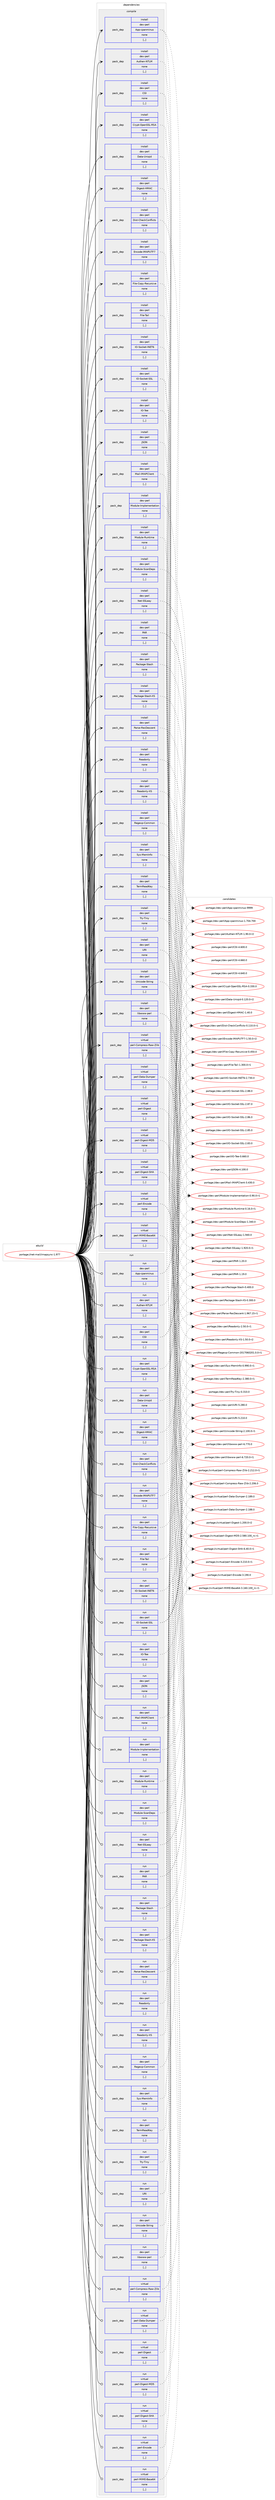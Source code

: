 digraph prolog {

# *************
# Graph options
# *************

newrank=true;
concentrate=true;
compound=true;
graph [rankdir=LR,fontname=Helvetica,fontsize=10,ranksep=1.5];#, ranksep=2.5, nodesep=0.2];
edge  [arrowhead=vee];
node  [fontname=Helvetica,fontsize=10];

# **********
# The ebuild
# **********

subgraph cluster_leftcol {
color=gray;
label=<<i>ebuild</i>>;
id [label="portage://net-mail/imapsync-1.977", color=red, width=4, href="../net-mail/imapsync-1.977.svg"];
}

# ****************
# The dependencies
# ****************

subgraph cluster_midcol {
color=gray;
label=<<i>dependencies</i>>;
subgraph cluster_compile {
fillcolor="#eeeeee";
style=filled;
label=<<i>compile</i>>;
subgraph pack266071 {
dependency363912 [label=<<TABLE BORDER="0" CELLBORDER="1" CELLSPACING="0" CELLPADDING="4" WIDTH="220"><TR><TD ROWSPAN="6" CELLPADDING="30">pack_dep</TD></TR><TR><TD WIDTH="110">install</TD></TR><TR><TD>dev-perl</TD></TR><TR><TD>App-cpanminus</TD></TR><TR><TD>none</TD></TR><TR><TD>[,,]</TD></TR></TABLE>>, shape=none, color=blue];
}
id:e -> dependency363912:w [weight=20,style="solid",arrowhead="vee"];
subgraph pack266072 {
dependency363913 [label=<<TABLE BORDER="0" CELLBORDER="1" CELLSPACING="0" CELLPADDING="4" WIDTH="220"><TR><TD ROWSPAN="6" CELLPADDING="30">pack_dep</TD></TR><TR><TD WIDTH="110">install</TD></TR><TR><TD>dev-perl</TD></TR><TR><TD>Authen-NTLM</TD></TR><TR><TD>none</TD></TR><TR><TD>[,,]</TD></TR></TABLE>>, shape=none, color=blue];
}
id:e -> dependency363913:w [weight=20,style="solid",arrowhead="vee"];
subgraph pack266073 {
dependency363914 [label=<<TABLE BORDER="0" CELLBORDER="1" CELLSPACING="0" CELLPADDING="4" WIDTH="220"><TR><TD ROWSPAN="6" CELLPADDING="30">pack_dep</TD></TR><TR><TD WIDTH="110">install</TD></TR><TR><TD>dev-perl</TD></TR><TR><TD>CGI</TD></TR><TR><TD>none</TD></TR><TR><TD>[,,]</TD></TR></TABLE>>, shape=none, color=blue];
}
id:e -> dependency363914:w [weight=20,style="solid",arrowhead="vee"];
subgraph pack266074 {
dependency363915 [label=<<TABLE BORDER="0" CELLBORDER="1" CELLSPACING="0" CELLPADDING="4" WIDTH="220"><TR><TD ROWSPAN="6" CELLPADDING="30">pack_dep</TD></TR><TR><TD WIDTH="110">install</TD></TR><TR><TD>dev-perl</TD></TR><TR><TD>Crypt-OpenSSL-RSA</TD></TR><TR><TD>none</TD></TR><TR><TD>[,,]</TD></TR></TABLE>>, shape=none, color=blue];
}
id:e -> dependency363915:w [weight=20,style="solid",arrowhead="vee"];
subgraph pack266075 {
dependency363916 [label=<<TABLE BORDER="0" CELLBORDER="1" CELLSPACING="0" CELLPADDING="4" WIDTH="220"><TR><TD ROWSPAN="6" CELLPADDING="30">pack_dep</TD></TR><TR><TD WIDTH="110">install</TD></TR><TR><TD>dev-perl</TD></TR><TR><TD>Data-Uniqid</TD></TR><TR><TD>none</TD></TR><TR><TD>[,,]</TD></TR></TABLE>>, shape=none, color=blue];
}
id:e -> dependency363916:w [weight=20,style="solid",arrowhead="vee"];
subgraph pack266076 {
dependency363917 [label=<<TABLE BORDER="0" CELLBORDER="1" CELLSPACING="0" CELLPADDING="4" WIDTH="220"><TR><TD ROWSPAN="6" CELLPADDING="30">pack_dep</TD></TR><TR><TD WIDTH="110">install</TD></TR><TR><TD>dev-perl</TD></TR><TR><TD>Digest-HMAC</TD></TR><TR><TD>none</TD></TR><TR><TD>[,,]</TD></TR></TABLE>>, shape=none, color=blue];
}
id:e -> dependency363917:w [weight=20,style="solid",arrowhead="vee"];
subgraph pack266077 {
dependency363918 [label=<<TABLE BORDER="0" CELLBORDER="1" CELLSPACING="0" CELLPADDING="4" WIDTH="220"><TR><TD ROWSPAN="6" CELLPADDING="30">pack_dep</TD></TR><TR><TD WIDTH="110">install</TD></TR><TR><TD>dev-perl</TD></TR><TR><TD>Dist-CheckConflicts</TD></TR><TR><TD>none</TD></TR><TR><TD>[,,]</TD></TR></TABLE>>, shape=none, color=blue];
}
id:e -> dependency363918:w [weight=20,style="solid",arrowhead="vee"];
subgraph pack266078 {
dependency363919 [label=<<TABLE BORDER="0" CELLBORDER="1" CELLSPACING="0" CELLPADDING="4" WIDTH="220"><TR><TD ROWSPAN="6" CELLPADDING="30">pack_dep</TD></TR><TR><TD WIDTH="110">install</TD></TR><TR><TD>dev-perl</TD></TR><TR><TD>Encode-IMAPUTF7</TD></TR><TR><TD>none</TD></TR><TR><TD>[,,]</TD></TR></TABLE>>, shape=none, color=blue];
}
id:e -> dependency363919:w [weight=20,style="solid",arrowhead="vee"];
subgraph pack266079 {
dependency363920 [label=<<TABLE BORDER="0" CELLBORDER="1" CELLSPACING="0" CELLPADDING="4" WIDTH="220"><TR><TD ROWSPAN="6" CELLPADDING="30">pack_dep</TD></TR><TR><TD WIDTH="110">install</TD></TR><TR><TD>dev-perl</TD></TR><TR><TD>File-Copy-Recursive</TD></TR><TR><TD>none</TD></TR><TR><TD>[,,]</TD></TR></TABLE>>, shape=none, color=blue];
}
id:e -> dependency363920:w [weight=20,style="solid",arrowhead="vee"];
subgraph pack266080 {
dependency363921 [label=<<TABLE BORDER="0" CELLBORDER="1" CELLSPACING="0" CELLPADDING="4" WIDTH="220"><TR><TD ROWSPAN="6" CELLPADDING="30">pack_dep</TD></TR><TR><TD WIDTH="110">install</TD></TR><TR><TD>dev-perl</TD></TR><TR><TD>File-Tail</TD></TR><TR><TD>none</TD></TR><TR><TD>[,,]</TD></TR></TABLE>>, shape=none, color=blue];
}
id:e -> dependency363921:w [weight=20,style="solid",arrowhead="vee"];
subgraph pack266081 {
dependency363922 [label=<<TABLE BORDER="0" CELLBORDER="1" CELLSPACING="0" CELLPADDING="4" WIDTH="220"><TR><TD ROWSPAN="6" CELLPADDING="30">pack_dep</TD></TR><TR><TD WIDTH="110">install</TD></TR><TR><TD>dev-perl</TD></TR><TR><TD>IO-Socket-INET6</TD></TR><TR><TD>none</TD></TR><TR><TD>[,,]</TD></TR></TABLE>>, shape=none, color=blue];
}
id:e -> dependency363922:w [weight=20,style="solid",arrowhead="vee"];
subgraph pack266082 {
dependency363923 [label=<<TABLE BORDER="0" CELLBORDER="1" CELLSPACING="0" CELLPADDING="4" WIDTH="220"><TR><TD ROWSPAN="6" CELLPADDING="30">pack_dep</TD></TR><TR><TD WIDTH="110">install</TD></TR><TR><TD>dev-perl</TD></TR><TR><TD>IO-Socket-SSL</TD></TR><TR><TD>none</TD></TR><TR><TD>[,,]</TD></TR></TABLE>>, shape=none, color=blue];
}
id:e -> dependency363923:w [weight=20,style="solid",arrowhead="vee"];
subgraph pack266083 {
dependency363924 [label=<<TABLE BORDER="0" CELLBORDER="1" CELLSPACING="0" CELLPADDING="4" WIDTH="220"><TR><TD ROWSPAN="6" CELLPADDING="30">pack_dep</TD></TR><TR><TD WIDTH="110">install</TD></TR><TR><TD>dev-perl</TD></TR><TR><TD>IO-Tee</TD></TR><TR><TD>none</TD></TR><TR><TD>[,,]</TD></TR></TABLE>>, shape=none, color=blue];
}
id:e -> dependency363924:w [weight=20,style="solid",arrowhead="vee"];
subgraph pack266084 {
dependency363925 [label=<<TABLE BORDER="0" CELLBORDER="1" CELLSPACING="0" CELLPADDING="4" WIDTH="220"><TR><TD ROWSPAN="6" CELLPADDING="30">pack_dep</TD></TR><TR><TD WIDTH="110">install</TD></TR><TR><TD>dev-perl</TD></TR><TR><TD>JSON</TD></TR><TR><TD>none</TD></TR><TR><TD>[,,]</TD></TR></TABLE>>, shape=none, color=blue];
}
id:e -> dependency363925:w [weight=20,style="solid",arrowhead="vee"];
subgraph pack266085 {
dependency363926 [label=<<TABLE BORDER="0" CELLBORDER="1" CELLSPACING="0" CELLPADDING="4" WIDTH="220"><TR><TD ROWSPAN="6" CELLPADDING="30">pack_dep</TD></TR><TR><TD WIDTH="110">install</TD></TR><TR><TD>dev-perl</TD></TR><TR><TD>Mail-IMAPClient</TD></TR><TR><TD>none</TD></TR><TR><TD>[,,]</TD></TR></TABLE>>, shape=none, color=blue];
}
id:e -> dependency363926:w [weight=20,style="solid",arrowhead="vee"];
subgraph pack266086 {
dependency363927 [label=<<TABLE BORDER="0" CELLBORDER="1" CELLSPACING="0" CELLPADDING="4" WIDTH="220"><TR><TD ROWSPAN="6" CELLPADDING="30">pack_dep</TD></TR><TR><TD WIDTH="110">install</TD></TR><TR><TD>dev-perl</TD></TR><TR><TD>Module-Implementation</TD></TR><TR><TD>none</TD></TR><TR><TD>[,,]</TD></TR></TABLE>>, shape=none, color=blue];
}
id:e -> dependency363927:w [weight=20,style="solid",arrowhead="vee"];
subgraph pack266087 {
dependency363928 [label=<<TABLE BORDER="0" CELLBORDER="1" CELLSPACING="0" CELLPADDING="4" WIDTH="220"><TR><TD ROWSPAN="6" CELLPADDING="30">pack_dep</TD></TR><TR><TD WIDTH="110">install</TD></TR><TR><TD>dev-perl</TD></TR><TR><TD>Module-Runtime</TD></TR><TR><TD>none</TD></TR><TR><TD>[,,]</TD></TR></TABLE>>, shape=none, color=blue];
}
id:e -> dependency363928:w [weight=20,style="solid",arrowhead="vee"];
subgraph pack266088 {
dependency363929 [label=<<TABLE BORDER="0" CELLBORDER="1" CELLSPACING="0" CELLPADDING="4" WIDTH="220"><TR><TD ROWSPAN="6" CELLPADDING="30">pack_dep</TD></TR><TR><TD WIDTH="110">install</TD></TR><TR><TD>dev-perl</TD></TR><TR><TD>Module-ScanDeps</TD></TR><TR><TD>none</TD></TR><TR><TD>[,,]</TD></TR></TABLE>>, shape=none, color=blue];
}
id:e -> dependency363929:w [weight=20,style="solid",arrowhead="vee"];
subgraph pack266089 {
dependency363930 [label=<<TABLE BORDER="0" CELLBORDER="1" CELLSPACING="0" CELLPADDING="4" WIDTH="220"><TR><TD ROWSPAN="6" CELLPADDING="30">pack_dep</TD></TR><TR><TD WIDTH="110">install</TD></TR><TR><TD>dev-perl</TD></TR><TR><TD>Net-SSLeay</TD></TR><TR><TD>none</TD></TR><TR><TD>[,,]</TD></TR></TABLE>>, shape=none, color=blue];
}
id:e -> dependency363930:w [weight=20,style="solid",arrowhead="vee"];
subgraph pack266090 {
dependency363931 [label=<<TABLE BORDER="0" CELLBORDER="1" CELLSPACING="0" CELLPADDING="4" WIDTH="220"><TR><TD ROWSPAN="6" CELLPADDING="30">pack_dep</TD></TR><TR><TD WIDTH="110">install</TD></TR><TR><TD>dev-perl</TD></TR><TR><TD>PAR</TD></TR><TR><TD>none</TD></TR><TR><TD>[,,]</TD></TR></TABLE>>, shape=none, color=blue];
}
id:e -> dependency363931:w [weight=20,style="solid",arrowhead="vee"];
subgraph pack266091 {
dependency363932 [label=<<TABLE BORDER="0" CELLBORDER="1" CELLSPACING="0" CELLPADDING="4" WIDTH="220"><TR><TD ROWSPAN="6" CELLPADDING="30">pack_dep</TD></TR><TR><TD WIDTH="110">install</TD></TR><TR><TD>dev-perl</TD></TR><TR><TD>Package-Stash</TD></TR><TR><TD>none</TD></TR><TR><TD>[,,]</TD></TR></TABLE>>, shape=none, color=blue];
}
id:e -> dependency363932:w [weight=20,style="solid",arrowhead="vee"];
subgraph pack266092 {
dependency363933 [label=<<TABLE BORDER="0" CELLBORDER="1" CELLSPACING="0" CELLPADDING="4" WIDTH="220"><TR><TD ROWSPAN="6" CELLPADDING="30">pack_dep</TD></TR><TR><TD WIDTH="110">install</TD></TR><TR><TD>dev-perl</TD></TR><TR><TD>Package-Stash-XS</TD></TR><TR><TD>none</TD></TR><TR><TD>[,,]</TD></TR></TABLE>>, shape=none, color=blue];
}
id:e -> dependency363933:w [weight=20,style="solid",arrowhead="vee"];
subgraph pack266093 {
dependency363934 [label=<<TABLE BORDER="0" CELLBORDER="1" CELLSPACING="0" CELLPADDING="4" WIDTH="220"><TR><TD ROWSPAN="6" CELLPADDING="30">pack_dep</TD></TR><TR><TD WIDTH="110">install</TD></TR><TR><TD>dev-perl</TD></TR><TR><TD>Parse-RecDescent</TD></TR><TR><TD>none</TD></TR><TR><TD>[,,]</TD></TR></TABLE>>, shape=none, color=blue];
}
id:e -> dependency363934:w [weight=20,style="solid",arrowhead="vee"];
subgraph pack266094 {
dependency363935 [label=<<TABLE BORDER="0" CELLBORDER="1" CELLSPACING="0" CELLPADDING="4" WIDTH="220"><TR><TD ROWSPAN="6" CELLPADDING="30">pack_dep</TD></TR><TR><TD WIDTH="110">install</TD></TR><TR><TD>dev-perl</TD></TR><TR><TD>Readonly</TD></TR><TR><TD>none</TD></TR><TR><TD>[,,]</TD></TR></TABLE>>, shape=none, color=blue];
}
id:e -> dependency363935:w [weight=20,style="solid",arrowhead="vee"];
subgraph pack266095 {
dependency363936 [label=<<TABLE BORDER="0" CELLBORDER="1" CELLSPACING="0" CELLPADDING="4" WIDTH="220"><TR><TD ROWSPAN="6" CELLPADDING="30">pack_dep</TD></TR><TR><TD WIDTH="110">install</TD></TR><TR><TD>dev-perl</TD></TR><TR><TD>Readonly-XS</TD></TR><TR><TD>none</TD></TR><TR><TD>[,,]</TD></TR></TABLE>>, shape=none, color=blue];
}
id:e -> dependency363936:w [weight=20,style="solid",arrowhead="vee"];
subgraph pack266096 {
dependency363937 [label=<<TABLE BORDER="0" CELLBORDER="1" CELLSPACING="0" CELLPADDING="4" WIDTH="220"><TR><TD ROWSPAN="6" CELLPADDING="30">pack_dep</TD></TR><TR><TD WIDTH="110">install</TD></TR><TR><TD>dev-perl</TD></TR><TR><TD>Regexp-Common</TD></TR><TR><TD>none</TD></TR><TR><TD>[,,]</TD></TR></TABLE>>, shape=none, color=blue];
}
id:e -> dependency363937:w [weight=20,style="solid",arrowhead="vee"];
subgraph pack266097 {
dependency363938 [label=<<TABLE BORDER="0" CELLBORDER="1" CELLSPACING="0" CELLPADDING="4" WIDTH="220"><TR><TD ROWSPAN="6" CELLPADDING="30">pack_dep</TD></TR><TR><TD WIDTH="110">install</TD></TR><TR><TD>dev-perl</TD></TR><TR><TD>Sys-MemInfo</TD></TR><TR><TD>none</TD></TR><TR><TD>[,,]</TD></TR></TABLE>>, shape=none, color=blue];
}
id:e -> dependency363938:w [weight=20,style="solid",arrowhead="vee"];
subgraph pack266098 {
dependency363939 [label=<<TABLE BORDER="0" CELLBORDER="1" CELLSPACING="0" CELLPADDING="4" WIDTH="220"><TR><TD ROWSPAN="6" CELLPADDING="30">pack_dep</TD></TR><TR><TD WIDTH="110">install</TD></TR><TR><TD>dev-perl</TD></TR><TR><TD>TermReadKey</TD></TR><TR><TD>none</TD></TR><TR><TD>[,,]</TD></TR></TABLE>>, shape=none, color=blue];
}
id:e -> dependency363939:w [weight=20,style="solid",arrowhead="vee"];
subgraph pack266099 {
dependency363940 [label=<<TABLE BORDER="0" CELLBORDER="1" CELLSPACING="0" CELLPADDING="4" WIDTH="220"><TR><TD ROWSPAN="6" CELLPADDING="30">pack_dep</TD></TR><TR><TD WIDTH="110">install</TD></TR><TR><TD>dev-perl</TD></TR><TR><TD>Try-Tiny</TD></TR><TR><TD>none</TD></TR><TR><TD>[,,]</TD></TR></TABLE>>, shape=none, color=blue];
}
id:e -> dependency363940:w [weight=20,style="solid",arrowhead="vee"];
subgraph pack266100 {
dependency363941 [label=<<TABLE BORDER="0" CELLBORDER="1" CELLSPACING="0" CELLPADDING="4" WIDTH="220"><TR><TD ROWSPAN="6" CELLPADDING="30">pack_dep</TD></TR><TR><TD WIDTH="110">install</TD></TR><TR><TD>dev-perl</TD></TR><TR><TD>URI</TD></TR><TR><TD>none</TD></TR><TR><TD>[,,]</TD></TR></TABLE>>, shape=none, color=blue];
}
id:e -> dependency363941:w [weight=20,style="solid",arrowhead="vee"];
subgraph pack266101 {
dependency363942 [label=<<TABLE BORDER="0" CELLBORDER="1" CELLSPACING="0" CELLPADDING="4" WIDTH="220"><TR><TD ROWSPAN="6" CELLPADDING="30">pack_dep</TD></TR><TR><TD WIDTH="110">install</TD></TR><TR><TD>dev-perl</TD></TR><TR><TD>Unicode-String</TD></TR><TR><TD>none</TD></TR><TR><TD>[,,]</TD></TR></TABLE>>, shape=none, color=blue];
}
id:e -> dependency363942:w [weight=20,style="solid",arrowhead="vee"];
subgraph pack266102 {
dependency363943 [label=<<TABLE BORDER="0" CELLBORDER="1" CELLSPACING="0" CELLPADDING="4" WIDTH="220"><TR><TD ROWSPAN="6" CELLPADDING="30">pack_dep</TD></TR><TR><TD WIDTH="110">install</TD></TR><TR><TD>dev-perl</TD></TR><TR><TD>libwww-perl</TD></TR><TR><TD>none</TD></TR><TR><TD>[,,]</TD></TR></TABLE>>, shape=none, color=blue];
}
id:e -> dependency363943:w [weight=20,style="solid",arrowhead="vee"];
subgraph pack266103 {
dependency363944 [label=<<TABLE BORDER="0" CELLBORDER="1" CELLSPACING="0" CELLPADDING="4" WIDTH="220"><TR><TD ROWSPAN="6" CELLPADDING="30">pack_dep</TD></TR><TR><TD WIDTH="110">install</TD></TR><TR><TD>virtual</TD></TR><TR><TD>perl-Compress-Raw-Zlib</TD></TR><TR><TD>none</TD></TR><TR><TD>[,,]</TD></TR></TABLE>>, shape=none, color=blue];
}
id:e -> dependency363944:w [weight=20,style="solid",arrowhead="vee"];
subgraph pack266104 {
dependency363945 [label=<<TABLE BORDER="0" CELLBORDER="1" CELLSPACING="0" CELLPADDING="4" WIDTH="220"><TR><TD ROWSPAN="6" CELLPADDING="30">pack_dep</TD></TR><TR><TD WIDTH="110">install</TD></TR><TR><TD>virtual</TD></TR><TR><TD>perl-Data-Dumper</TD></TR><TR><TD>none</TD></TR><TR><TD>[,,]</TD></TR></TABLE>>, shape=none, color=blue];
}
id:e -> dependency363945:w [weight=20,style="solid",arrowhead="vee"];
subgraph pack266105 {
dependency363946 [label=<<TABLE BORDER="0" CELLBORDER="1" CELLSPACING="0" CELLPADDING="4" WIDTH="220"><TR><TD ROWSPAN="6" CELLPADDING="30">pack_dep</TD></TR><TR><TD WIDTH="110">install</TD></TR><TR><TD>virtual</TD></TR><TR><TD>perl-Digest</TD></TR><TR><TD>none</TD></TR><TR><TD>[,,]</TD></TR></TABLE>>, shape=none, color=blue];
}
id:e -> dependency363946:w [weight=20,style="solid",arrowhead="vee"];
subgraph pack266106 {
dependency363947 [label=<<TABLE BORDER="0" CELLBORDER="1" CELLSPACING="0" CELLPADDING="4" WIDTH="220"><TR><TD ROWSPAN="6" CELLPADDING="30">pack_dep</TD></TR><TR><TD WIDTH="110">install</TD></TR><TR><TD>virtual</TD></TR><TR><TD>perl-Digest-MD5</TD></TR><TR><TD>none</TD></TR><TR><TD>[,,]</TD></TR></TABLE>>, shape=none, color=blue];
}
id:e -> dependency363947:w [weight=20,style="solid",arrowhead="vee"];
subgraph pack266107 {
dependency363948 [label=<<TABLE BORDER="0" CELLBORDER="1" CELLSPACING="0" CELLPADDING="4" WIDTH="220"><TR><TD ROWSPAN="6" CELLPADDING="30">pack_dep</TD></TR><TR><TD WIDTH="110">install</TD></TR><TR><TD>virtual</TD></TR><TR><TD>perl-Digest-SHA</TD></TR><TR><TD>none</TD></TR><TR><TD>[,,]</TD></TR></TABLE>>, shape=none, color=blue];
}
id:e -> dependency363948:w [weight=20,style="solid",arrowhead="vee"];
subgraph pack266108 {
dependency363949 [label=<<TABLE BORDER="0" CELLBORDER="1" CELLSPACING="0" CELLPADDING="4" WIDTH="220"><TR><TD ROWSPAN="6" CELLPADDING="30">pack_dep</TD></TR><TR><TD WIDTH="110">install</TD></TR><TR><TD>virtual</TD></TR><TR><TD>perl-Encode</TD></TR><TR><TD>none</TD></TR><TR><TD>[,,]</TD></TR></TABLE>>, shape=none, color=blue];
}
id:e -> dependency363949:w [weight=20,style="solid",arrowhead="vee"];
subgraph pack266109 {
dependency363950 [label=<<TABLE BORDER="0" CELLBORDER="1" CELLSPACING="0" CELLPADDING="4" WIDTH="220"><TR><TD ROWSPAN="6" CELLPADDING="30">pack_dep</TD></TR><TR><TD WIDTH="110">install</TD></TR><TR><TD>virtual</TD></TR><TR><TD>perl-MIME-Base64</TD></TR><TR><TD>none</TD></TR><TR><TD>[,,]</TD></TR></TABLE>>, shape=none, color=blue];
}
id:e -> dependency363950:w [weight=20,style="solid",arrowhead="vee"];
}
subgraph cluster_compileandrun {
fillcolor="#eeeeee";
style=filled;
label=<<i>compile and run</i>>;
}
subgraph cluster_run {
fillcolor="#eeeeee";
style=filled;
label=<<i>run</i>>;
subgraph pack266110 {
dependency363951 [label=<<TABLE BORDER="0" CELLBORDER="1" CELLSPACING="0" CELLPADDING="4" WIDTH="220"><TR><TD ROWSPAN="6" CELLPADDING="30">pack_dep</TD></TR><TR><TD WIDTH="110">run</TD></TR><TR><TD>dev-perl</TD></TR><TR><TD>App-cpanminus</TD></TR><TR><TD>none</TD></TR><TR><TD>[,,]</TD></TR></TABLE>>, shape=none, color=blue];
}
id:e -> dependency363951:w [weight=20,style="solid",arrowhead="odot"];
subgraph pack266111 {
dependency363952 [label=<<TABLE BORDER="0" CELLBORDER="1" CELLSPACING="0" CELLPADDING="4" WIDTH="220"><TR><TD ROWSPAN="6" CELLPADDING="30">pack_dep</TD></TR><TR><TD WIDTH="110">run</TD></TR><TR><TD>dev-perl</TD></TR><TR><TD>Authen-NTLM</TD></TR><TR><TD>none</TD></TR><TR><TD>[,,]</TD></TR></TABLE>>, shape=none, color=blue];
}
id:e -> dependency363952:w [weight=20,style="solid",arrowhead="odot"];
subgraph pack266112 {
dependency363953 [label=<<TABLE BORDER="0" CELLBORDER="1" CELLSPACING="0" CELLPADDING="4" WIDTH="220"><TR><TD ROWSPAN="6" CELLPADDING="30">pack_dep</TD></TR><TR><TD WIDTH="110">run</TD></TR><TR><TD>dev-perl</TD></TR><TR><TD>CGI</TD></TR><TR><TD>none</TD></TR><TR><TD>[,,]</TD></TR></TABLE>>, shape=none, color=blue];
}
id:e -> dependency363953:w [weight=20,style="solid",arrowhead="odot"];
subgraph pack266113 {
dependency363954 [label=<<TABLE BORDER="0" CELLBORDER="1" CELLSPACING="0" CELLPADDING="4" WIDTH="220"><TR><TD ROWSPAN="6" CELLPADDING="30">pack_dep</TD></TR><TR><TD WIDTH="110">run</TD></TR><TR><TD>dev-perl</TD></TR><TR><TD>Crypt-OpenSSL-RSA</TD></TR><TR><TD>none</TD></TR><TR><TD>[,,]</TD></TR></TABLE>>, shape=none, color=blue];
}
id:e -> dependency363954:w [weight=20,style="solid",arrowhead="odot"];
subgraph pack266114 {
dependency363955 [label=<<TABLE BORDER="0" CELLBORDER="1" CELLSPACING="0" CELLPADDING="4" WIDTH="220"><TR><TD ROWSPAN="6" CELLPADDING="30">pack_dep</TD></TR><TR><TD WIDTH="110">run</TD></TR><TR><TD>dev-perl</TD></TR><TR><TD>Data-Uniqid</TD></TR><TR><TD>none</TD></TR><TR><TD>[,,]</TD></TR></TABLE>>, shape=none, color=blue];
}
id:e -> dependency363955:w [weight=20,style="solid",arrowhead="odot"];
subgraph pack266115 {
dependency363956 [label=<<TABLE BORDER="0" CELLBORDER="1" CELLSPACING="0" CELLPADDING="4" WIDTH="220"><TR><TD ROWSPAN="6" CELLPADDING="30">pack_dep</TD></TR><TR><TD WIDTH="110">run</TD></TR><TR><TD>dev-perl</TD></TR><TR><TD>Digest-HMAC</TD></TR><TR><TD>none</TD></TR><TR><TD>[,,]</TD></TR></TABLE>>, shape=none, color=blue];
}
id:e -> dependency363956:w [weight=20,style="solid",arrowhead="odot"];
subgraph pack266116 {
dependency363957 [label=<<TABLE BORDER="0" CELLBORDER="1" CELLSPACING="0" CELLPADDING="4" WIDTH="220"><TR><TD ROWSPAN="6" CELLPADDING="30">pack_dep</TD></TR><TR><TD WIDTH="110">run</TD></TR><TR><TD>dev-perl</TD></TR><TR><TD>Dist-CheckConflicts</TD></TR><TR><TD>none</TD></TR><TR><TD>[,,]</TD></TR></TABLE>>, shape=none, color=blue];
}
id:e -> dependency363957:w [weight=20,style="solid",arrowhead="odot"];
subgraph pack266117 {
dependency363958 [label=<<TABLE BORDER="0" CELLBORDER="1" CELLSPACING="0" CELLPADDING="4" WIDTH="220"><TR><TD ROWSPAN="6" CELLPADDING="30">pack_dep</TD></TR><TR><TD WIDTH="110">run</TD></TR><TR><TD>dev-perl</TD></TR><TR><TD>Encode-IMAPUTF7</TD></TR><TR><TD>none</TD></TR><TR><TD>[,,]</TD></TR></TABLE>>, shape=none, color=blue];
}
id:e -> dependency363958:w [weight=20,style="solid",arrowhead="odot"];
subgraph pack266118 {
dependency363959 [label=<<TABLE BORDER="0" CELLBORDER="1" CELLSPACING="0" CELLPADDING="4" WIDTH="220"><TR><TD ROWSPAN="6" CELLPADDING="30">pack_dep</TD></TR><TR><TD WIDTH="110">run</TD></TR><TR><TD>dev-perl</TD></TR><TR><TD>File-Copy-Recursive</TD></TR><TR><TD>none</TD></TR><TR><TD>[,,]</TD></TR></TABLE>>, shape=none, color=blue];
}
id:e -> dependency363959:w [weight=20,style="solid",arrowhead="odot"];
subgraph pack266119 {
dependency363960 [label=<<TABLE BORDER="0" CELLBORDER="1" CELLSPACING="0" CELLPADDING="4" WIDTH="220"><TR><TD ROWSPAN="6" CELLPADDING="30">pack_dep</TD></TR><TR><TD WIDTH="110">run</TD></TR><TR><TD>dev-perl</TD></TR><TR><TD>File-Tail</TD></TR><TR><TD>none</TD></TR><TR><TD>[,,]</TD></TR></TABLE>>, shape=none, color=blue];
}
id:e -> dependency363960:w [weight=20,style="solid",arrowhead="odot"];
subgraph pack266120 {
dependency363961 [label=<<TABLE BORDER="0" CELLBORDER="1" CELLSPACING="0" CELLPADDING="4" WIDTH="220"><TR><TD ROWSPAN="6" CELLPADDING="30">pack_dep</TD></TR><TR><TD WIDTH="110">run</TD></TR><TR><TD>dev-perl</TD></TR><TR><TD>IO-Socket-INET6</TD></TR><TR><TD>none</TD></TR><TR><TD>[,,]</TD></TR></TABLE>>, shape=none, color=blue];
}
id:e -> dependency363961:w [weight=20,style="solid",arrowhead="odot"];
subgraph pack266121 {
dependency363962 [label=<<TABLE BORDER="0" CELLBORDER="1" CELLSPACING="0" CELLPADDING="4" WIDTH="220"><TR><TD ROWSPAN="6" CELLPADDING="30">pack_dep</TD></TR><TR><TD WIDTH="110">run</TD></TR><TR><TD>dev-perl</TD></TR><TR><TD>IO-Socket-SSL</TD></TR><TR><TD>none</TD></TR><TR><TD>[,,]</TD></TR></TABLE>>, shape=none, color=blue];
}
id:e -> dependency363962:w [weight=20,style="solid",arrowhead="odot"];
subgraph pack266122 {
dependency363963 [label=<<TABLE BORDER="0" CELLBORDER="1" CELLSPACING="0" CELLPADDING="4" WIDTH="220"><TR><TD ROWSPAN="6" CELLPADDING="30">pack_dep</TD></TR><TR><TD WIDTH="110">run</TD></TR><TR><TD>dev-perl</TD></TR><TR><TD>IO-Tee</TD></TR><TR><TD>none</TD></TR><TR><TD>[,,]</TD></TR></TABLE>>, shape=none, color=blue];
}
id:e -> dependency363963:w [weight=20,style="solid",arrowhead="odot"];
subgraph pack266123 {
dependency363964 [label=<<TABLE BORDER="0" CELLBORDER="1" CELLSPACING="0" CELLPADDING="4" WIDTH="220"><TR><TD ROWSPAN="6" CELLPADDING="30">pack_dep</TD></TR><TR><TD WIDTH="110">run</TD></TR><TR><TD>dev-perl</TD></TR><TR><TD>JSON</TD></TR><TR><TD>none</TD></TR><TR><TD>[,,]</TD></TR></TABLE>>, shape=none, color=blue];
}
id:e -> dependency363964:w [weight=20,style="solid",arrowhead="odot"];
subgraph pack266124 {
dependency363965 [label=<<TABLE BORDER="0" CELLBORDER="1" CELLSPACING="0" CELLPADDING="4" WIDTH="220"><TR><TD ROWSPAN="6" CELLPADDING="30">pack_dep</TD></TR><TR><TD WIDTH="110">run</TD></TR><TR><TD>dev-perl</TD></TR><TR><TD>Mail-IMAPClient</TD></TR><TR><TD>none</TD></TR><TR><TD>[,,]</TD></TR></TABLE>>, shape=none, color=blue];
}
id:e -> dependency363965:w [weight=20,style="solid",arrowhead="odot"];
subgraph pack266125 {
dependency363966 [label=<<TABLE BORDER="0" CELLBORDER="1" CELLSPACING="0" CELLPADDING="4" WIDTH="220"><TR><TD ROWSPAN="6" CELLPADDING="30">pack_dep</TD></TR><TR><TD WIDTH="110">run</TD></TR><TR><TD>dev-perl</TD></TR><TR><TD>Module-Implementation</TD></TR><TR><TD>none</TD></TR><TR><TD>[,,]</TD></TR></TABLE>>, shape=none, color=blue];
}
id:e -> dependency363966:w [weight=20,style="solid",arrowhead="odot"];
subgraph pack266126 {
dependency363967 [label=<<TABLE BORDER="0" CELLBORDER="1" CELLSPACING="0" CELLPADDING="4" WIDTH="220"><TR><TD ROWSPAN="6" CELLPADDING="30">pack_dep</TD></TR><TR><TD WIDTH="110">run</TD></TR><TR><TD>dev-perl</TD></TR><TR><TD>Module-Runtime</TD></TR><TR><TD>none</TD></TR><TR><TD>[,,]</TD></TR></TABLE>>, shape=none, color=blue];
}
id:e -> dependency363967:w [weight=20,style="solid",arrowhead="odot"];
subgraph pack266127 {
dependency363968 [label=<<TABLE BORDER="0" CELLBORDER="1" CELLSPACING="0" CELLPADDING="4" WIDTH="220"><TR><TD ROWSPAN="6" CELLPADDING="30">pack_dep</TD></TR><TR><TD WIDTH="110">run</TD></TR><TR><TD>dev-perl</TD></TR><TR><TD>Module-ScanDeps</TD></TR><TR><TD>none</TD></TR><TR><TD>[,,]</TD></TR></TABLE>>, shape=none, color=blue];
}
id:e -> dependency363968:w [weight=20,style="solid",arrowhead="odot"];
subgraph pack266128 {
dependency363969 [label=<<TABLE BORDER="0" CELLBORDER="1" CELLSPACING="0" CELLPADDING="4" WIDTH="220"><TR><TD ROWSPAN="6" CELLPADDING="30">pack_dep</TD></TR><TR><TD WIDTH="110">run</TD></TR><TR><TD>dev-perl</TD></TR><TR><TD>Net-SSLeay</TD></TR><TR><TD>none</TD></TR><TR><TD>[,,]</TD></TR></TABLE>>, shape=none, color=blue];
}
id:e -> dependency363969:w [weight=20,style="solid",arrowhead="odot"];
subgraph pack266129 {
dependency363970 [label=<<TABLE BORDER="0" CELLBORDER="1" CELLSPACING="0" CELLPADDING="4" WIDTH="220"><TR><TD ROWSPAN="6" CELLPADDING="30">pack_dep</TD></TR><TR><TD WIDTH="110">run</TD></TR><TR><TD>dev-perl</TD></TR><TR><TD>PAR</TD></TR><TR><TD>none</TD></TR><TR><TD>[,,]</TD></TR></TABLE>>, shape=none, color=blue];
}
id:e -> dependency363970:w [weight=20,style="solid",arrowhead="odot"];
subgraph pack266130 {
dependency363971 [label=<<TABLE BORDER="0" CELLBORDER="1" CELLSPACING="0" CELLPADDING="4" WIDTH="220"><TR><TD ROWSPAN="6" CELLPADDING="30">pack_dep</TD></TR><TR><TD WIDTH="110">run</TD></TR><TR><TD>dev-perl</TD></TR><TR><TD>Package-Stash</TD></TR><TR><TD>none</TD></TR><TR><TD>[,,]</TD></TR></TABLE>>, shape=none, color=blue];
}
id:e -> dependency363971:w [weight=20,style="solid",arrowhead="odot"];
subgraph pack266131 {
dependency363972 [label=<<TABLE BORDER="0" CELLBORDER="1" CELLSPACING="0" CELLPADDING="4" WIDTH="220"><TR><TD ROWSPAN="6" CELLPADDING="30">pack_dep</TD></TR><TR><TD WIDTH="110">run</TD></TR><TR><TD>dev-perl</TD></TR><TR><TD>Package-Stash-XS</TD></TR><TR><TD>none</TD></TR><TR><TD>[,,]</TD></TR></TABLE>>, shape=none, color=blue];
}
id:e -> dependency363972:w [weight=20,style="solid",arrowhead="odot"];
subgraph pack266132 {
dependency363973 [label=<<TABLE BORDER="0" CELLBORDER="1" CELLSPACING="0" CELLPADDING="4" WIDTH="220"><TR><TD ROWSPAN="6" CELLPADDING="30">pack_dep</TD></TR><TR><TD WIDTH="110">run</TD></TR><TR><TD>dev-perl</TD></TR><TR><TD>Parse-RecDescent</TD></TR><TR><TD>none</TD></TR><TR><TD>[,,]</TD></TR></TABLE>>, shape=none, color=blue];
}
id:e -> dependency363973:w [weight=20,style="solid",arrowhead="odot"];
subgraph pack266133 {
dependency363974 [label=<<TABLE BORDER="0" CELLBORDER="1" CELLSPACING="0" CELLPADDING="4" WIDTH="220"><TR><TD ROWSPAN="6" CELLPADDING="30">pack_dep</TD></TR><TR><TD WIDTH="110">run</TD></TR><TR><TD>dev-perl</TD></TR><TR><TD>Readonly</TD></TR><TR><TD>none</TD></TR><TR><TD>[,,]</TD></TR></TABLE>>, shape=none, color=blue];
}
id:e -> dependency363974:w [weight=20,style="solid",arrowhead="odot"];
subgraph pack266134 {
dependency363975 [label=<<TABLE BORDER="0" CELLBORDER="1" CELLSPACING="0" CELLPADDING="4" WIDTH="220"><TR><TD ROWSPAN="6" CELLPADDING="30">pack_dep</TD></TR><TR><TD WIDTH="110">run</TD></TR><TR><TD>dev-perl</TD></TR><TR><TD>Readonly-XS</TD></TR><TR><TD>none</TD></TR><TR><TD>[,,]</TD></TR></TABLE>>, shape=none, color=blue];
}
id:e -> dependency363975:w [weight=20,style="solid",arrowhead="odot"];
subgraph pack266135 {
dependency363976 [label=<<TABLE BORDER="0" CELLBORDER="1" CELLSPACING="0" CELLPADDING="4" WIDTH="220"><TR><TD ROWSPAN="6" CELLPADDING="30">pack_dep</TD></TR><TR><TD WIDTH="110">run</TD></TR><TR><TD>dev-perl</TD></TR><TR><TD>Regexp-Common</TD></TR><TR><TD>none</TD></TR><TR><TD>[,,]</TD></TR></TABLE>>, shape=none, color=blue];
}
id:e -> dependency363976:w [weight=20,style="solid",arrowhead="odot"];
subgraph pack266136 {
dependency363977 [label=<<TABLE BORDER="0" CELLBORDER="1" CELLSPACING="0" CELLPADDING="4" WIDTH="220"><TR><TD ROWSPAN="6" CELLPADDING="30">pack_dep</TD></TR><TR><TD WIDTH="110">run</TD></TR><TR><TD>dev-perl</TD></TR><TR><TD>Sys-MemInfo</TD></TR><TR><TD>none</TD></TR><TR><TD>[,,]</TD></TR></TABLE>>, shape=none, color=blue];
}
id:e -> dependency363977:w [weight=20,style="solid",arrowhead="odot"];
subgraph pack266137 {
dependency363978 [label=<<TABLE BORDER="0" CELLBORDER="1" CELLSPACING="0" CELLPADDING="4" WIDTH="220"><TR><TD ROWSPAN="6" CELLPADDING="30">pack_dep</TD></TR><TR><TD WIDTH="110">run</TD></TR><TR><TD>dev-perl</TD></TR><TR><TD>TermReadKey</TD></TR><TR><TD>none</TD></TR><TR><TD>[,,]</TD></TR></TABLE>>, shape=none, color=blue];
}
id:e -> dependency363978:w [weight=20,style="solid",arrowhead="odot"];
subgraph pack266138 {
dependency363979 [label=<<TABLE BORDER="0" CELLBORDER="1" CELLSPACING="0" CELLPADDING="4" WIDTH="220"><TR><TD ROWSPAN="6" CELLPADDING="30">pack_dep</TD></TR><TR><TD WIDTH="110">run</TD></TR><TR><TD>dev-perl</TD></TR><TR><TD>Try-Tiny</TD></TR><TR><TD>none</TD></TR><TR><TD>[,,]</TD></TR></TABLE>>, shape=none, color=blue];
}
id:e -> dependency363979:w [weight=20,style="solid",arrowhead="odot"];
subgraph pack266139 {
dependency363980 [label=<<TABLE BORDER="0" CELLBORDER="1" CELLSPACING="0" CELLPADDING="4" WIDTH="220"><TR><TD ROWSPAN="6" CELLPADDING="30">pack_dep</TD></TR><TR><TD WIDTH="110">run</TD></TR><TR><TD>dev-perl</TD></TR><TR><TD>URI</TD></TR><TR><TD>none</TD></TR><TR><TD>[,,]</TD></TR></TABLE>>, shape=none, color=blue];
}
id:e -> dependency363980:w [weight=20,style="solid",arrowhead="odot"];
subgraph pack266140 {
dependency363981 [label=<<TABLE BORDER="0" CELLBORDER="1" CELLSPACING="0" CELLPADDING="4" WIDTH="220"><TR><TD ROWSPAN="6" CELLPADDING="30">pack_dep</TD></TR><TR><TD WIDTH="110">run</TD></TR><TR><TD>dev-perl</TD></TR><TR><TD>Unicode-String</TD></TR><TR><TD>none</TD></TR><TR><TD>[,,]</TD></TR></TABLE>>, shape=none, color=blue];
}
id:e -> dependency363981:w [weight=20,style="solid",arrowhead="odot"];
subgraph pack266141 {
dependency363982 [label=<<TABLE BORDER="0" CELLBORDER="1" CELLSPACING="0" CELLPADDING="4" WIDTH="220"><TR><TD ROWSPAN="6" CELLPADDING="30">pack_dep</TD></TR><TR><TD WIDTH="110">run</TD></TR><TR><TD>dev-perl</TD></TR><TR><TD>libwww-perl</TD></TR><TR><TD>none</TD></TR><TR><TD>[,,]</TD></TR></TABLE>>, shape=none, color=blue];
}
id:e -> dependency363982:w [weight=20,style="solid",arrowhead="odot"];
subgraph pack266142 {
dependency363983 [label=<<TABLE BORDER="0" CELLBORDER="1" CELLSPACING="0" CELLPADDING="4" WIDTH="220"><TR><TD ROWSPAN="6" CELLPADDING="30">pack_dep</TD></TR><TR><TD WIDTH="110">run</TD></TR><TR><TD>virtual</TD></TR><TR><TD>perl-Compress-Raw-Zlib</TD></TR><TR><TD>none</TD></TR><TR><TD>[,,]</TD></TR></TABLE>>, shape=none, color=blue];
}
id:e -> dependency363983:w [weight=20,style="solid",arrowhead="odot"];
subgraph pack266143 {
dependency363984 [label=<<TABLE BORDER="0" CELLBORDER="1" CELLSPACING="0" CELLPADDING="4" WIDTH="220"><TR><TD ROWSPAN="6" CELLPADDING="30">pack_dep</TD></TR><TR><TD WIDTH="110">run</TD></TR><TR><TD>virtual</TD></TR><TR><TD>perl-Data-Dumper</TD></TR><TR><TD>none</TD></TR><TR><TD>[,,]</TD></TR></TABLE>>, shape=none, color=blue];
}
id:e -> dependency363984:w [weight=20,style="solid",arrowhead="odot"];
subgraph pack266144 {
dependency363985 [label=<<TABLE BORDER="0" CELLBORDER="1" CELLSPACING="0" CELLPADDING="4" WIDTH="220"><TR><TD ROWSPAN="6" CELLPADDING="30">pack_dep</TD></TR><TR><TD WIDTH="110">run</TD></TR><TR><TD>virtual</TD></TR><TR><TD>perl-Digest</TD></TR><TR><TD>none</TD></TR><TR><TD>[,,]</TD></TR></TABLE>>, shape=none, color=blue];
}
id:e -> dependency363985:w [weight=20,style="solid",arrowhead="odot"];
subgraph pack266145 {
dependency363986 [label=<<TABLE BORDER="0" CELLBORDER="1" CELLSPACING="0" CELLPADDING="4" WIDTH="220"><TR><TD ROWSPAN="6" CELLPADDING="30">pack_dep</TD></TR><TR><TD WIDTH="110">run</TD></TR><TR><TD>virtual</TD></TR><TR><TD>perl-Digest-MD5</TD></TR><TR><TD>none</TD></TR><TR><TD>[,,]</TD></TR></TABLE>>, shape=none, color=blue];
}
id:e -> dependency363986:w [weight=20,style="solid",arrowhead="odot"];
subgraph pack266146 {
dependency363987 [label=<<TABLE BORDER="0" CELLBORDER="1" CELLSPACING="0" CELLPADDING="4" WIDTH="220"><TR><TD ROWSPAN="6" CELLPADDING="30">pack_dep</TD></TR><TR><TD WIDTH="110">run</TD></TR><TR><TD>virtual</TD></TR><TR><TD>perl-Digest-SHA</TD></TR><TR><TD>none</TD></TR><TR><TD>[,,]</TD></TR></TABLE>>, shape=none, color=blue];
}
id:e -> dependency363987:w [weight=20,style="solid",arrowhead="odot"];
subgraph pack266147 {
dependency363988 [label=<<TABLE BORDER="0" CELLBORDER="1" CELLSPACING="0" CELLPADDING="4" WIDTH="220"><TR><TD ROWSPAN="6" CELLPADDING="30">pack_dep</TD></TR><TR><TD WIDTH="110">run</TD></TR><TR><TD>virtual</TD></TR><TR><TD>perl-Encode</TD></TR><TR><TD>none</TD></TR><TR><TD>[,,]</TD></TR></TABLE>>, shape=none, color=blue];
}
id:e -> dependency363988:w [weight=20,style="solid",arrowhead="odot"];
subgraph pack266148 {
dependency363989 [label=<<TABLE BORDER="0" CELLBORDER="1" CELLSPACING="0" CELLPADDING="4" WIDTH="220"><TR><TD ROWSPAN="6" CELLPADDING="30">pack_dep</TD></TR><TR><TD WIDTH="110">run</TD></TR><TR><TD>virtual</TD></TR><TR><TD>perl-MIME-Base64</TD></TR><TR><TD>none</TD></TR><TR><TD>[,,]</TD></TR></TABLE>>, shape=none, color=blue];
}
id:e -> dependency363989:w [weight=20,style="solid",arrowhead="odot"];
}
}

# **************
# The candidates
# **************

subgraph cluster_choices {
rank=same;
color=gray;
label=<<i>candidates</i>>;

subgraph choice266071 {
color=black;
nodesep=1;
choice1001011184511210111410847651121124599112971101091051101171154557575757 [label="portage://dev-perl/App-cpanminus-9999", color=red, width=4,href="../dev-perl/App-cpanminus-9999.svg"];
choice10010111845112101114108476511211245991129711010910511011711545494655485246554848 [label="portage://dev-perl/App-cpanminus-1.704.700", color=red, width=4,href="../dev-perl/App-cpanminus-1.704.700.svg"];
dependency363912:e -> choice1001011184511210111410847651121124599112971101091051101171154557575757:w [style=dotted,weight="100"];
dependency363912:e -> choice10010111845112101114108476511211245991129711010910511011711545494655485246554848:w [style=dotted,weight="100"];
}
subgraph choice266072 {
color=black;
nodesep=1;
choice1001011184511210111410847651171161041011104578847677454946574846484511450 [label="portage://dev-perl/Authen-NTLM-1.90.0-r2", color=red, width=4,href="../dev-perl/Authen-NTLM-1.90.0-r2.svg"];
dependency363913:e -> choice1001011184511210111410847651171161041011104578847677454946574846484511450:w [style=dotted,weight="100"];
}
subgraph choice266073 {
color=black;
nodesep=1;
choice10010111845112101114108476771734552465454484648 [label="portage://dev-perl/CGI-4.660.0", color=red, width=4,href="../dev-perl/CGI-4.660.0.svg"];
choice10010111845112101114108476771734552465452484648 [label="portage://dev-perl/CGI-4.640.0", color=red, width=4,href="../dev-perl/CGI-4.640.0.svg"];
choice10010111845112101114108476771734552465448484648 [label="portage://dev-perl/CGI-4.600.0", color=red, width=4,href="../dev-perl/CGI-4.600.0.svg"];
dependency363914:e -> choice10010111845112101114108476771734552465454484648:w [style=dotted,weight="100"];
dependency363914:e -> choice10010111845112101114108476771734552465452484648:w [style=dotted,weight="100"];
dependency363914:e -> choice10010111845112101114108476771734552465448484648:w [style=dotted,weight="100"];
}
subgraph choice266074 {
color=black;
nodesep=1;
choice1001011184511210111410847671141211121164579112101110838376458283654548465151484648 [label="portage://dev-perl/Crypt-OpenSSL-RSA-0.330.0", color=red, width=4,href="../dev-perl/Crypt-OpenSSL-RSA-0.330.0.svg"];
dependency363915:e -> choice1001011184511210111410847671141211121164579112101110838376458283654548465151484648:w [style=dotted,weight="100"];
}
subgraph choice266075 {
color=black;
nodesep=1;
choice1001011184511210111410847689711697458511010511310510045484649504846484511450 [label="portage://dev-perl/Data-Uniqid-0.120.0-r2", color=red, width=4,href="../dev-perl/Data-Uniqid-0.120.0-r2.svg"];
dependency363916:e -> choice1001011184511210111410847689711697458511010511310510045484649504846484511450:w [style=dotted,weight="100"];
}
subgraph choice266076 {
color=black;
nodesep=1;
choice100101118451121011141084768105103101115116457277656745494652484648 [label="portage://dev-perl/Digest-HMAC-1.40.0", color=red, width=4,href="../dev-perl/Digest-HMAC-1.40.0.svg"];
dependency363917:e -> choice100101118451121011141084768105103101115116457277656745494652484648:w [style=dotted,weight="100"];
}
subgraph choice266077 {
color=black;
nodesep=1;
choice100101118451121011141084768105115116456710410199107671111101021081059911611545484649494846484511449 [label="portage://dev-perl/Dist-CheckConflicts-0.110.0-r1", color=red, width=4,href="../dev-perl/Dist-CheckConflicts-0.110.0-r1.svg"];
dependency363918:e -> choice100101118451121011141084768105115116456710410199107671111101021081059911611545484649494846484511449:w [style=dotted,weight="100"];
}
subgraph choice266078 {
color=black;
nodesep=1;
choice10010111845112101114108476911099111100101457377658085847055454946534846484511450 [label="portage://dev-perl/Encode-IMAPUTF7-1.50.0-r2", color=red, width=4,href="../dev-perl/Encode-IMAPUTF7-1.50.0-r2.svg"];
dependency363919:e -> choice10010111845112101114108476911099111100101457377658085847055454946534846484511450:w [style=dotted,weight="100"];
}
subgraph choice266079 {
color=black;
nodesep=1;
choice10010111845112101114108477010510810145671111121214582101991171141151051181014548465253484648 [label="portage://dev-perl/File-Copy-Recursive-0.450.0", color=red, width=4,href="../dev-perl/File-Copy-Recursive-0.450.0.svg"];
dependency363920:e -> choice10010111845112101114108477010510810145671111121214582101991171141151051181014548465253484648:w [style=dotted,weight="100"];
}
subgraph choice266080 {
color=black;
nodesep=1;
choice10010111845112101114108477010510810145849710510845494651484846484511449 [label="portage://dev-perl/File-Tail-1.300.0-r1", color=red, width=4,href="../dev-perl/File-Tail-1.300.0-r1.svg"];
dependency363921:e -> choice10010111845112101114108477010510810145849710510845494651484846484511449:w [style=dotted,weight="100"];
}
subgraph choice266081 {
color=black;
nodesep=1;
choice100101118451121011141084773794583111991071011164573786984544550465551484648 [label="portage://dev-perl/IO-Socket-INET6-2.730.0", color=red, width=4,href="../dev-perl/IO-Socket-INET6-2.730.0.svg"];
dependency363922:e -> choice100101118451121011141084773794583111991071011164573786984544550465551484648:w [style=dotted,weight="100"];
}
subgraph choice266082 {
color=black;
nodesep=1;
choice100101118451121011141084773794583111991071011164583837645504656564648 [label="portage://dev-perl/IO-Socket-SSL-2.88.0", color=red, width=4,href="../dev-perl/IO-Socket-SSL-2.88.0.svg"];
choice100101118451121011141084773794583111991071011164583837645504656554648 [label="portage://dev-perl/IO-Socket-SSL-2.87.0", color=red, width=4,href="../dev-perl/IO-Socket-SSL-2.87.0.svg"];
choice100101118451121011141084773794583111991071011164583837645504656544648 [label="portage://dev-perl/IO-Socket-SSL-2.86.0", color=red, width=4,href="../dev-perl/IO-Socket-SSL-2.86.0.svg"];
choice100101118451121011141084773794583111991071011164583837645504656534648 [label="portage://dev-perl/IO-Socket-SSL-2.85.0", color=red, width=4,href="../dev-perl/IO-Socket-SSL-2.85.0.svg"];
choice100101118451121011141084773794583111991071011164583837645504656514648 [label="portage://dev-perl/IO-Socket-SSL-2.83.0", color=red, width=4,href="../dev-perl/IO-Socket-SSL-2.83.0.svg"];
dependency363923:e -> choice100101118451121011141084773794583111991071011164583837645504656564648:w [style=dotted,weight="100"];
dependency363923:e -> choice100101118451121011141084773794583111991071011164583837645504656554648:w [style=dotted,weight="100"];
dependency363923:e -> choice100101118451121011141084773794583111991071011164583837645504656544648:w [style=dotted,weight="100"];
dependency363923:e -> choice100101118451121011141084773794583111991071011164583837645504656534648:w [style=dotted,weight="100"];
dependency363923:e -> choice100101118451121011141084773794583111991071011164583837645504656514648:w [style=dotted,weight="100"];
}
subgraph choice266083 {
color=black;
nodesep=1;
choice1001011184511210111410847737945841011014548465454484648 [label="portage://dev-perl/IO-Tee-0.660.0", color=red, width=4,href="../dev-perl/IO-Tee-0.660.0.svg"];
dependency363924:e -> choice1001011184511210111410847737945841011014548465454484648:w [style=dotted,weight="100"];
}
subgraph choice266084 {
color=black;
nodesep=1;
choice1001011184511210111410847748379784552464948484648 [label="portage://dev-perl/JSON-4.100.0", color=red, width=4,href="../dev-perl/JSON-4.100.0.svg"];
dependency363925:e -> choice1001011184511210111410847748379784552464948484648:w [style=dotted,weight="100"];
}
subgraph choice266085 {
color=black;
nodesep=1;
choice100101118451121011141084777971051084573776580671081051011101164551465251484648 [label="portage://dev-perl/Mail-IMAPClient-3.430.0", color=red, width=4,href="../dev-perl/Mail-IMAPClient-3.430.0.svg"];
dependency363926:e -> choice100101118451121011141084777971051084573776580671081051011101164551465251484648:w [style=dotted,weight="100"];
}
subgraph choice266086 {
color=black;
nodesep=1;
choice100101118451121011141084777111100117108101457310911210810110910111011697116105111110454846574846484511449 [label="portage://dev-perl/Module-Implementation-0.90.0-r1", color=red, width=4,href="../dev-perl/Module-Implementation-0.90.0-r1.svg"];
dependency363927:e -> choice100101118451121011141084777111100117108101457310911210810110910111011697116105111110454846574846484511449:w [style=dotted,weight="100"];
}
subgraph choice266087 {
color=black;
nodesep=1;
choice1001011184511210111410847771111001171081014582117110116105109101454846495446484511449 [label="portage://dev-perl/Module-Runtime-0.16.0-r1", color=red, width=4,href="../dev-perl/Module-Runtime-0.16.0-r1.svg"];
dependency363928:e -> choice1001011184511210111410847771111001171081014582117110116105109101454846495446484511449:w [style=dotted,weight="100"];
}
subgraph choice266088 {
color=black;
nodesep=1;
choice10010111845112101114108477711110011710810145839997110681011121154549465152484648 [label="portage://dev-perl/Module-ScanDeps-1.340.0", color=red, width=4,href="../dev-perl/Module-ScanDeps-1.340.0.svg"];
dependency363929:e -> choice10010111845112101114108477711110011710810145839997110681011121154549465152484648:w [style=dotted,weight="100"];
}
subgraph choice266089 {
color=black;
nodesep=1;
choice10010111845112101114108477810111645838376101971214549465752484648 [label="portage://dev-perl/Net-SSLeay-1.940.0", color=red, width=4,href="../dev-perl/Net-SSLeay-1.940.0.svg"];
choice100101118451121011141084778101116458383761019712145494657504846484511449 [label="portage://dev-perl/Net-SSLeay-1.920.0-r1", color=red, width=4,href="../dev-perl/Net-SSLeay-1.920.0-r1.svg"];
dependency363930:e -> choice10010111845112101114108477810111645838376101971214549465752484648:w [style=dotted,weight="100"];
dependency363930:e -> choice100101118451121011141084778101116458383761019712145494657504846484511449:w [style=dotted,weight="100"];
}
subgraph choice266090 {
color=black;
nodesep=1;
choice100101118451121011141084780658245494650484648 [label="portage://dev-perl/PAR-1.20.0", color=red, width=4,href="../dev-perl/PAR-1.20.0.svg"];
choice100101118451121011141084780658245494649574648 [label="portage://dev-perl/PAR-1.19.0", color=red, width=4,href="../dev-perl/PAR-1.19.0.svg"];
dependency363931:e -> choice100101118451121011141084780658245494650484648:w [style=dotted,weight="100"];
dependency363931:e -> choice100101118451121011141084780658245494649574648:w [style=dotted,weight="100"];
}
subgraph choice266091 {
color=black;
nodesep=1;
choice1001011184511210111410847809799107971031014583116971151044548465248484648 [label="portage://dev-perl/Package-Stash-0.400.0", color=red, width=4,href="../dev-perl/Package-Stash-0.400.0.svg"];
dependency363932:e -> choice1001011184511210111410847809799107971031014583116971151044548465248484648:w [style=dotted,weight="100"];
}
subgraph choice266092 {
color=black;
nodesep=1;
choice1001011184511210111410847809799107971031014583116971151044588834548465148484648 [label="portage://dev-perl/Package-Stash-XS-0.300.0", color=red, width=4,href="../dev-perl/Package-Stash-XS-0.300.0.svg"];
dependency363933:e -> choice1001011184511210111410847809799107971031014583116971151044588834548465148484648:w [style=dotted,weight="100"];
}
subgraph choice266093 {
color=black;
nodesep=1;
choice1001011184511210111410847809711411510145821019968101115991011101164549465754554649534511449 [label="portage://dev-perl/Parse-RecDescent-1.967.15-r1", color=red, width=4,href="../dev-perl/Parse-RecDescent-1.967.15-r1.svg"];
dependency363934:e -> choice1001011184511210111410847809711411510145821019968101115991011101164549465754554649534511449:w [style=dotted,weight="100"];
}
subgraph choice266094 {
color=black;
nodesep=1;
choice10010111845112101114108478210197100111110108121455046534846484511449 [label="portage://dev-perl/Readonly-2.50.0-r1", color=red, width=4,href="../dev-perl/Readonly-2.50.0-r1.svg"];
dependency363935:e -> choice10010111845112101114108478210197100111110108121455046534846484511449:w [style=dotted,weight="100"];
}
subgraph choice266095 {
color=black;
nodesep=1;
choice10010111845112101114108478210197100111110108121458883454946534846484511450 [label="portage://dev-perl/Readonly-XS-1.50.0-r2", color=red, width=4,href="../dev-perl/Readonly-XS-1.50.0-r2.svg"];
dependency363936:e -> choice10010111845112101114108478210197100111110108121458883454946534846484511450:w [style=dotted,weight="100"];
}
subgraph choice266096 {
color=black;
nodesep=1;
choice10010111845112101114108478210110310112011245671111091091111104550484955485448504849464846484511449 [label="portage://dev-perl/Regexp-Common-2017060201.0.0-r1", color=red, width=4,href="../dev-perl/Regexp-Common-2017060201.0.0-r1.svg"];
dependency363937:e -> choice10010111845112101114108478210110310112011245671111091091111104550484955485448504849464846484511449:w [style=dotted,weight="100"];
}
subgraph choice266097 {
color=black;
nodesep=1;
choice10010111845112101114108478312111545771011097311010211145484657574846484511449 [label="portage://dev-perl/Sys-MemInfo-0.990.0-r1", color=red, width=4,href="../dev-perl/Sys-MemInfo-0.990.0-r1.svg"];
dependency363938:e -> choice10010111845112101114108478312111545771011097311010211145484657574846484511449:w [style=dotted,weight="100"];
}
subgraph choice266098 {
color=black;
nodesep=1;
choice10010111845112101114108478410111410982101971007510112145504651564846484511449 [label="portage://dev-perl/TermReadKey-2.380.0-r1", color=red, width=4,href="../dev-perl/TermReadKey-2.380.0-r1.svg"];
dependency363939:e -> choice10010111845112101114108478410111410982101971007510112145504651564846484511449:w [style=dotted,weight="100"];
}
subgraph choice266099 {
color=black;
nodesep=1;
choice10010111845112101114108478411412145841051101214548465149484648 [label="portage://dev-perl/Try-Tiny-0.310.0", color=red, width=4,href="../dev-perl/Try-Tiny-0.310.0.svg"];
dependency363940:e -> choice10010111845112101114108478411412145841051101214548465149484648:w [style=dotted,weight="100"];
}
subgraph choice266100 {
color=black;
nodesep=1;
choice10010111845112101114108478582734553465056484648 [label="portage://dev-perl/URI-5.280.0", color=red, width=4,href="../dev-perl/URI-5.280.0.svg"];
choice10010111845112101114108478582734553465049484648 [label="portage://dev-perl/URI-5.210.0", color=red, width=4,href="../dev-perl/URI-5.210.0.svg"];
dependency363941:e -> choice10010111845112101114108478582734553465056484648:w [style=dotted,weight="100"];
dependency363941:e -> choice10010111845112101114108478582734553465049484648:w [style=dotted,weight="100"];
}
subgraph choice266101 {
color=black;
nodesep=1;
choice10010111845112101114108478511010599111100101458311611410511010345504649484846484511449 [label="portage://dev-perl/Unicode-String-2.100.0-r1", color=red, width=4,href="../dev-perl/Unicode-String-2.100.0-r1.svg"];
dependency363942:e -> choice10010111845112101114108478511010599111100101458311611410511010345504649484846484511449:w [style=dotted,weight="100"];
}
subgraph choice266102 {
color=black;
nodesep=1;
choice100101118451121011141084710810598119119119451121011141084554465555484648 [label="portage://dev-perl/libwww-perl-6.770.0", color=red, width=4,href="../dev-perl/libwww-perl-6.770.0.svg"];
choice1001011184511210111410847108105981191191194511210111410845544655504846484511449 [label="portage://dev-perl/libwww-perl-6.720.0-r1", color=red, width=4,href="../dev-perl/libwww-perl-6.720.0-r1.svg"];
dependency363943:e -> choice100101118451121011141084710810598119119119451121011141084554465555484648:w [style=dotted,weight="100"];
dependency363943:e -> choice1001011184511210111410847108105981191191194511210111410845544655504846484511449:w [style=dotted,weight="100"];
}
subgraph choice266103 {
color=black;
nodesep=1;
choice1181051141161179710847112101114108456711110911211410111511545829711945901081059845504650495046484511449 [label="portage://virtual/perl-Compress-Raw-Zlib-2.212.0-r1", color=red, width=4,href="../virtual/perl-Compress-Raw-Zlib-2.212.0-r1.svg"];
choice118105114116117971084711210111410845671111091121141011151154582971194590108105984550465048544648 [label="portage://virtual/perl-Compress-Raw-Zlib-2.206.0", color=red, width=4,href="../virtual/perl-Compress-Raw-Zlib-2.206.0.svg"];
dependency363944:e -> choice1181051141161179710847112101114108456711110911211410111511545829711945901081059845504650495046484511449:w [style=dotted,weight="100"];
dependency363944:e -> choice118105114116117971084711210111410845671111091121141011151154582971194590108105984550465048544648:w [style=dotted,weight="100"];
}
subgraph choice266104 {
color=black;
nodesep=1;
choice11810511411611797108471121011141084568971169745681171091121011144550464956574648 [label="portage://virtual/perl-Data-Dumper-2.189.0", color=red, width=4,href="../virtual/perl-Data-Dumper-2.189.0.svg"];
choice11810511411611797108471121011141084568971169745681171091121011144550464956564648 [label="portage://virtual/perl-Data-Dumper-2.188.0", color=red, width=4,href="../virtual/perl-Data-Dumper-2.188.0.svg"];
dependency363945:e -> choice11810511411611797108471121011141084568971169745681171091121011144550464956574648:w [style=dotted,weight="100"];
dependency363945:e -> choice11810511411611797108471121011141084568971169745681171091121011144550464956564648:w [style=dotted,weight="100"];
}
subgraph choice266105 {
color=black;
nodesep=1;
choice1181051141161179710847112101114108456810510310111511645494650484846484511450 [label="portage://virtual/perl-Digest-1.200.0-r2", color=red, width=4,href="../virtual/perl-Digest-1.200.0-r2.svg"];
dependency363946:e -> choice1181051141161179710847112101114108456810510310111511645494650484846484511450:w [style=dotted,weight="100"];
}
subgraph choice266106 {
color=black;
nodesep=1;
choice11810511411611797108471121011141084568105103101115116457768534550465356484649484895114994511449 [label="portage://virtual/perl-Digest-MD5-2.580.100_rc-r1", color=red, width=4,href="../virtual/perl-Digest-MD5-2.580.100_rc-r1.svg"];
dependency363947:e -> choice11810511411611797108471121011141084568105103101115116457768534550465356484649484895114994511449:w [style=dotted,weight="100"];
}
subgraph choice266107 {
color=black;
nodesep=1;
choice1181051141161179710847112101114108456810510310111511645837265455446524846484511449 [label="portage://virtual/perl-Digest-SHA-6.40.0-r1", color=red, width=4,href="../virtual/perl-Digest-SHA-6.40.0-r1.svg"];
dependency363948:e -> choice1181051141161179710847112101114108456810510310111511645837265455446524846484511449:w [style=dotted,weight="100"];
}
subgraph choice266108 {
color=black;
nodesep=1;
choice118105114116117971084711210111410845691109911110010145514650494846484511449 [label="portage://virtual/perl-Encode-3.210.0-r1", color=red, width=4,href="../virtual/perl-Encode-3.210.0-r1.svg"];
choice11810511411611797108471121011141084569110991111001014551464957484648 [label="portage://virtual/perl-Encode-3.190.0", color=red, width=4,href="../virtual/perl-Encode-3.190.0.svg"];
dependency363949:e -> choice118105114116117971084711210111410845691109911110010145514650494846484511449:w [style=dotted,weight="100"];
dependency363949:e -> choice11810511411611797108471121011141084569110991111001014551464957484648:w [style=dotted,weight="100"];
}
subgraph choice266109 {
color=black;
nodesep=1;
choice1181051141161179710847112101114108457773776945669711510154524551464954484649484895114994511449 [label="portage://virtual/perl-MIME-Base64-3.160.100_rc-r1", color=red, width=4,href="../virtual/perl-MIME-Base64-3.160.100_rc-r1.svg"];
dependency363950:e -> choice1181051141161179710847112101114108457773776945669711510154524551464954484649484895114994511449:w [style=dotted,weight="100"];
}
subgraph choice266110 {
color=black;
nodesep=1;
choice1001011184511210111410847651121124599112971101091051101171154557575757 [label="portage://dev-perl/App-cpanminus-9999", color=red, width=4,href="../dev-perl/App-cpanminus-9999.svg"];
choice10010111845112101114108476511211245991129711010910511011711545494655485246554848 [label="portage://dev-perl/App-cpanminus-1.704.700", color=red, width=4,href="../dev-perl/App-cpanminus-1.704.700.svg"];
dependency363951:e -> choice1001011184511210111410847651121124599112971101091051101171154557575757:w [style=dotted,weight="100"];
dependency363951:e -> choice10010111845112101114108476511211245991129711010910511011711545494655485246554848:w [style=dotted,weight="100"];
}
subgraph choice266111 {
color=black;
nodesep=1;
choice1001011184511210111410847651171161041011104578847677454946574846484511450 [label="portage://dev-perl/Authen-NTLM-1.90.0-r2", color=red, width=4,href="../dev-perl/Authen-NTLM-1.90.0-r2.svg"];
dependency363952:e -> choice1001011184511210111410847651171161041011104578847677454946574846484511450:w [style=dotted,weight="100"];
}
subgraph choice266112 {
color=black;
nodesep=1;
choice10010111845112101114108476771734552465454484648 [label="portage://dev-perl/CGI-4.660.0", color=red, width=4,href="../dev-perl/CGI-4.660.0.svg"];
choice10010111845112101114108476771734552465452484648 [label="portage://dev-perl/CGI-4.640.0", color=red, width=4,href="../dev-perl/CGI-4.640.0.svg"];
choice10010111845112101114108476771734552465448484648 [label="portage://dev-perl/CGI-4.600.0", color=red, width=4,href="../dev-perl/CGI-4.600.0.svg"];
dependency363953:e -> choice10010111845112101114108476771734552465454484648:w [style=dotted,weight="100"];
dependency363953:e -> choice10010111845112101114108476771734552465452484648:w [style=dotted,weight="100"];
dependency363953:e -> choice10010111845112101114108476771734552465448484648:w [style=dotted,weight="100"];
}
subgraph choice266113 {
color=black;
nodesep=1;
choice1001011184511210111410847671141211121164579112101110838376458283654548465151484648 [label="portage://dev-perl/Crypt-OpenSSL-RSA-0.330.0", color=red, width=4,href="../dev-perl/Crypt-OpenSSL-RSA-0.330.0.svg"];
dependency363954:e -> choice1001011184511210111410847671141211121164579112101110838376458283654548465151484648:w [style=dotted,weight="100"];
}
subgraph choice266114 {
color=black;
nodesep=1;
choice1001011184511210111410847689711697458511010511310510045484649504846484511450 [label="portage://dev-perl/Data-Uniqid-0.120.0-r2", color=red, width=4,href="../dev-perl/Data-Uniqid-0.120.0-r2.svg"];
dependency363955:e -> choice1001011184511210111410847689711697458511010511310510045484649504846484511450:w [style=dotted,weight="100"];
}
subgraph choice266115 {
color=black;
nodesep=1;
choice100101118451121011141084768105103101115116457277656745494652484648 [label="portage://dev-perl/Digest-HMAC-1.40.0", color=red, width=4,href="../dev-perl/Digest-HMAC-1.40.0.svg"];
dependency363956:e -> choice100101118451121011141084768105103101115116457277656745494652484648:w [style=dotted,weight="100"];
}
subgraph choice266116 {
color=black;
nodesep=1;
choice100101118451121011141084768105115116456710410199107671111101021081059911611545484649494846484511449 [label="portage://dev-perl/Dist-CheckConflicts-0.110.0-r1", color=red, width=4,href="../dev-perl/Dist-CheckConflicts-0.110.0-r1.svg"];
dependency363957:e -> choice100101118451121011141084768105115116456710410199107671111101021081059911611545484649494846484511449:w [style=dotted,weight="100"];
}
subgraph choice266117 {
color=black;
nodesep=1;
choice10010111845112101114108476911099111100101457377658085847055454946534846484511450 [label="portage://dev-perl/Encode-IMAPUTF7-1.50.0-r2", color=red, width=4,href="../dev-perl/Encode-IMAPUTF7-1.50.0-r2.svg"];
dependency363958:e -> choice10010111845112101114108476911099111100101457377658085847055454946534846484511450:w [style=dotted,weight="100"];
}
subgraph choice266118 {
color=black;
nodesep=1;
choice10010111845112101114108477010510810145671111121214582101991171141151051181014548465253484648 [label="portage://dev-perl/File-Copy-Recursive-0.450.0", color=red, width=4,href="../dev-perl/File-Copy-Recursive-0.450.0.svg"];
dependency363959:e -> choice10010111845112101114108477010510810145671111121214582101991171141151051181014548465253484648:w [style=dotted,weight="100"];
}
subgraph choice266119 {
color=black;
nodesep=1;
choice10010111845112101114108477010510810145849710510845494651484846484511449 [label="portage://dev-perl/File-Tail-1.300.0-r1", color=red, width=4,href="../dev-perl/File-Tail-1.300.0-r1.svg"];
dependency363960:e -> choice10010111845112101114108477010510810145849710510845494651484846484511449:w [style=dotted,weight="100"];
}
subgraph choice266120 {
color=black;
nodesep=1;
choice100101118451121011141084773794583111991071011164573786984544550465551484648 [label="portage://dev-perl/IO-Socket-INET6-2.730.0", color=red, width=4,href="../dev-perl/IO-Socket-INET6-2.730.0.svg"];
dependency363961:e -> choice100101118451121011141084773794583111991071011164573786984544550465551484648:w [style=dotted,weight="100"];
}
subgraph choice266121 {
color=black;
nodesep=1;
choice100101118451121011141084773794583111991071011164583837645504656564648 [label="portage://dev-perl/IO-Socket-SSL-2.88.0", color=red, width=4,href="../dev-perl/IO-Socket-SSL-2.88.0.svg"];
choice100101118451121011141084773794583111991071011164583837645504656554648 [label="portage://dev-perl/IO-Socket-SSL-2.87.0", color=red, width=4,href="../dev-perl/IO-Socket-SSL-2.87.0.svg"];
choice100101118451121011141084773794583111991071011164583837645504656544648 [label="portage://dev-perl/IO-Socket-SSL-2.86.0", color=red, width=4,href="../dev-perl/IO-Socket-SSL-2.86.0.svg"];
choice100101118451121011141084773794583111991071011164583837645504656534648 [label="portage://dev-perl/IO-Socket-SSL-2.85.0", color=red, width=4,href="../dev-perl/IO-Socket-SSL-2.85.0.svg"];
choice100101118451121011141084773794583111991071011164583837645504656514648 [label="portage://dev-perl/IO-Socket-SSL-2.83.0", color=red, width=4,href="../dev-perl/IO-Socket-SSL-2.83.0.svg"];
dependency363962:e -> choice100101118451121011141084773794583111991071011164583837645504656564648:w [style=dotted,weight="100"];
dependency363962:e -> choice100101118451121011141084773794583111991071011164583837645504656554648:w [style=dotted,weight="100"];
dependency363962:e -> choice100101118451121011141084773794583111991071011164583837645504656544648:w [style=dotted,weight="100"];
dependency363962:e -> choice100101118451121011141084773794583111991071011164583837645504656534648:w [style=dotted,weight="100"];
dependency363962:e -> choice100101118451121011141084773794583111991071011164583837645504656514648:w [style=dotted,weight="100"];
}
subgraph choice266122 {
color=black;
nodesep=1;
choice1001011184511210111410847737945841011014548465454484648 [label="portage://dev-perl/IO-Tee-0.660.0", color=red, width=4,href="../dev-perl/IO-Tee-0.660.0.svg"];
dependency363963:e -> choice1001011184511210111410847737945841011014548465454484648:w [style=dotted,weight="100"];
}
subgraph choice266123 {
color=black;
nodesep=1;
choice1001011184511210111410847748379784552464948484648 [label="portage://dev-perl/JSON-4.100.0", color=red, width=4,href="../dev-perl/JSON-4.100.0.svg"];
dependency363964:e -> choice1001011184511210111410847748379784552464948484648:w [style=dotted,weight="100"];
}
subgraph choice266124 {
color=black;
nodesep=1;
choice100101118451121011141084777971051084573776580671081051011101164551465251484648 [label="portage://dev-perl/Mail-IMAPClient-3.430.0", color=red, width=4,href="../dev-perl/Mail-IMAPClient-3.430.0.svg"];
dependency363965:e -> choice100101118451121011141084777971051084573776580671081051011101164551465251484648:w [style=dotted,weight="100"];
}
subgraph choice266125 {
color=black;
nodesep=1;
choice100101118451121011141084777111100117108101457310911210810110910111011697116105111110454846574846484511449 [label="portage://dev-perl/Module-Implementation-0.90.0-r1", color=red, width=4,href="../dev-perl/Module-Implementation-0.90.0-r1.svg"];
dependency363966:e -> choice100101118451121011141084777111100117108101457310911210810110910111011697116105111110454846574846484511449:w [style=dotted,weight="100"];
}
subgraph choice266126 {
color=black;
nodesep=1;
choice1001011184511210111410847771111001171081014582117110116105109101454846495446484511449 [label="portage://dev-perl/Module-Runtime-0.16.0-r1", color=red, width=4,href="../dev-perl/Module-Runtime-0.16.0-r1.svg"];
dependency363967:e -> choice1001011184511210111410847771111001171081014582117110116105109101454846495446484511449:w [style=dotted,weight="100"];
}
subgraph choice266127 {
color=black;
nodesep=1;
choice10010111845112101114108477711110011710810145839997110681011121154549465152484648 [label="portage://dev-perl/Module-ScanDeps-1.340.0", color=red, width=4,href="../dev-perl/Module-ScanDeps-1.340.0.svg"];
dependency363968:e -> choice10010111845112101114108477711110011710810145839997110681011121154549465152484648:w [style=dotted,weight="100"];
}
subgraph choice266128 {
color=black;
nodesep=1;
choice10010111845112101114108477810111645838376101971214549465752484648 [label="portage://dev-perl/Net-SSLeay-1.940.0", color=red, width=4,href="../dev-perl/Net-SSLeay-1.940.0.svg"];
choice100101118451121011141084778101116458383761019712145494657504846484511449 [label="portage://dev-perl/Net-SSLeay-1.920.0-r1", color=red, width=4,href="../dev-perl/Net-SSLeay-1.920.0-r1.svg"];
dependency363969:e -> choice10010111845112101114108477810111645838376101971214549465752484648:w [style=dotted,weight="100"];
dependency363969:e -> choice100101118451121011141084778101116458383761019712145494657504846484511449:w [style=dotted,weight="100"];
}
subgraph choice266129 {
color=black;
nodesep=1;
choice100101118451121011141084780658245494650484648 [label="portage://dev-perl/PAR-1.20.0", color=red, width=4,href="../dev-perl/PAR-1.20.0.svg"];
choice100101118451121011141084780658245494649574648 [label="portage://dev-perl/PAR-1.19.0", color=red, width=4,href="../dev-perl/PAR-1.19.0.svg"];
dependency363970:e -> choice100101118451121011141084780658245494650484648:w [style=dotted,weight="100"];
dependency363970:e -> choice100101118451121011141084780658245494649574648:w [style=dotted,weight="100"];
}
subgraph choice266130 {
color=black;
nodesep=1;
choice1001011184511210111410847809799107971031014583116971151044548465248484648 [label="portage://dev-perl/Package-Stash-0.400.0", color=red, width=4,href="../dev-perl/Package-Stash-0.400.0.svg"];
dependency363971:e -> choice1001011184511210111410847809799107971031014583116971151044548465248484648:w [style=dotted,weight="100"];
}
subgraph choice266131 {
color=black;
nodesep=1;
choice1001011184511210111410847809799107971031014583116971151044588834548465148484648 [label="portage://dev-perl/Package-Stash-XS-0.300.0", color=red, width=4,href="../dev-perl/Package-Stash-XS-0.300.0.svg"];
dependency363972:e -> choice1001011184511210111410847809799107971031014583116971151044588834548465148484648:w [style=dotted,weight="100"];
}
subgraph choice266132 {
color=black;
nodesep=1;
choice1001011184511210111410847809711411510145821019968101115991011101164549465754554649534511449 [label="portage://dev-perl/Parse-RecDescent-1.967.15-r1", color=red, width=4,href="../dev-perl/Parse-RecDescent-1.967.15-r1.svg"];
dependency363973:e -> choice1001011184511210111410847809711411510145821019968101115991011101164549465754554649534511449:w [style=dotted,weight="100"];
}
subgraph choice266133 {
color=black;
nodesep=1;
choice10010111845112101114108478210197100111110108121455046534846484511449 [label="portage://dev-perl/Readonly-2.50.0-r1", color=red, width=4,href="../dev-perl/Readonly-2.50.0-r1.svg"];
dependency363974:e -> choice10010111845112101114108478210197100111110108121455046534846484511449:w [style=dotted,weight="100"];
}
subgraph choice266134 {
color=black;
nodesep=1;
choice10010111845112101114108478210197100111110108121458883454946534846484511450 [label="portage://dev-perl/Readonly-XS-1.50.0-r2", color=red, width=4,href="../dev-perl/Readonly-XS-1.50.0-r2.svg"];
dependency363975:e -> choice10010111845112101114108478210197100111110108121458883454946534846484511450:w [style=dotted,weight="100"];
}
subgraph choice266135 {
color=black;
nodesep=1;
choice10010111845112101114108478210110310112011245671111091091111104550484955485448504849464846484511449 [label="portage://dev-perl/Regexp-Common-2017060201.0.0-r1", color=red, width=4,href="../dev-perl/Regexp-Common-2017060201.0.0-r1.svg"];
dependency363976:e -> choice10010111845112101114108478210110310112011245671111091091111104550484955485448504849464846484511449:w [style=dotted,weight="100"];
}
subgraph choice266136 {
color=black;
nodesep=1;
choice10010111845112101114108478312111545771011097311010211145484657574846484511449 [label="portage://dev-perl/Sys-MemInfo-0.990.0-r1", color=red, width=4,href="../dev-perl/Sys-MemInfo-0.990.0-r1.svg"];
dependency363977:e -> choice10010111845112101114108478312111545771011097311010211145484657574846484511449:w [style=dotted,weight="100"];
}
subgraph choice266137 {
color=black;
nodesep=1;
choice10010111845112101114108478410111410982101971007510112145504651564846484511449 [label="portage://dev-perl/TermReadKey-2.380.0-r1", color=red, width=4,href="../dev-perl/TermReadKey-2.380.0-r1.svg"];
dependency363978:e -> choice10010111845112101114108478410111410982101971007510112145504651564846484511449:w [style=dotted,weight="100"];
}
subgraph choice266138 {
color=black;
nodesep=1;
choice10010111845112101114108478411412145841051101214548465149484648 [label="portage://dev-perl/Try-Tiny-0.310.0", color=red, width=4,href="../dev-perl/Try-Tiny-0.310.0.svg"];
dependency363979:e -> choice10010111845112101114108478411412145841051101214548465149484648:w [style=dotted,weight="100"];
}
subgraph choice266139 {
color=black;
nodesep=1;
choice10010111845112101114108478582734553465056484648 [label="portage://dev-perl/URI-5.280.0", color=red, width=4,href="../dev-perl/URI-5.280.0.svg"];
choice10010111845112101114108478582734553465049484648 [label="portage://dev-perl/URI-5.210.0", color=red, width=4,href="../dev-perl/URI-5.210.0.svg"];
dependency363980:e -> choice10010111845112101114108478582734553465056484648:w [style=dotted,weight="100"];
dependency363980:e -> choice10010111845112101114108478582734553465049484648:w [style=dotted,weight="100"];
}
subgraph choice266140 {
color=black;
nodesep=1;
choice10010111845112101114108478511010599111100101458311611410511010345504649484846484511449 [label="portage://dev-perl/Unicode-String-2.100.0-r1", color=red, width=4,href="../dev-perl/Unicode-String-2.100.0-r1.svg"];
dependency363981:e -> choice10010111845112101114108478511010599111100101458311611410511010345504649484846484511449:w [style=dotted,weight="100"];
}
subgraph choice266141 {
color=black;
nodesep=1;
choice100101118451121011141084710810598119119119451121011141084554465555484648 [label="portage://dev-perl/libwww-perl-6.770.0", color=red, width=4,href="../dev-perl/libwww-perl-6.770.0.svg"];
choice1001011184511210111410847108105981191191194511210111410845544655504846484511449 [label="portage://dev-perl/libwww-perl-6.720.0-r1", color=red, width=4,href="../dev-perl/libwww-perl-6.720.0-r1.svg"];
dependency363982:e -> choice100101118451121011141084710810598119119119451121011141084554465555484648:w [style=dotted,weight="100"];
dependency363982:e -> choice1001011184511210111410847108105981191191194511210111410845544655504846484511449:w [style=dotted,weight="100"];
}
subgraph choice266142 {
color=black;
nodesep=1;
choice1181051141161179710847112101114108456711110911211410111511545829711945901081059845504650495046484511449 [label="portage://virtual/perl-Compress-Raw-Zlib-2.212.0-r1", color=red, width=4,href="../virtual/perl-Compress-Raw-Zlib-2.212.0-r1.svg"];
choice118105114116117971084711210111410845671111091121141011151154582971194590108105984550465048544648 [label="portage://virtual/perl-Compress-Raw-Zlib-2.206.0", color=red, width=4,href="../virtual/perl-Compress-Raw-Zlib-2.206.0.svg"];
dependency363983:e -> choice1181051141161179710847112101114108456711110911211410111511545829711945901081059845504650495046484511449:w [style=dotted,weight="100"];
dependency363983:e -> choice118105114116117971084711210111410845671111091121141011151154582971194590108105984550465048544648:w [style=dotted,weight="100"];
}
subgraph choice266143 {
color=black;
nodesep=1;
choice11810511411611797108471121011141084568971169745681171091121011144550464956574648 [label="portage://virtual/perl-Data-Dumper-2.189.0", color=red, width=4,href="../virtual/perl-Data-Dumper-2.189.0.svg"];
choice11810511411611797108471121011141084568971169745681171091121011144550464956564648 [label="portage://virtual/perl-Data-Dumper-2.188.0", color=red, width=4,href="../virtual/perl-Data-Dumper-2.188.0.svg"];
dependency363984:e -> choice11810511411611797108471121011141084568971169745681171091121011144550464956574648:w [style=dotted,weight="100"];
dependency363984:e -> choice11810511411611797108471121011141084568971169745681171091121011144550464956564648:w [style=dotted,weight="100"];
}
subgraph choice266144 {
color=black;
nodesep=1;
choice1181051141161179710847112101114108456810510310111511645494650484846484511450 [label="portage://virtual/perl-Digest-1.200.0-r2", color=red, width=4,href="../virtual/perl-Digest-1.200.0-r2.svg"];
dependency363985:e -> choice1181051141161179710847112101114108456810510310111511645494650484846484511450:w [style=dotted,weight="100"];
}
subgraph choice266145 {
color=black;
nodesep=1;
choice11810511411611797108471121011141084568105103101115116457768534550465356484649484895114994511449 [label="portage://virtual/perl-Digest-MD5-2.580.100_rc-r1", color=red, width=4,href="../virtual/perl-Digest-MD5-2.580.100_rc-r1.svg"];
dependency363986:e -> choice11810511411611797108471121011141084568105103101115116457768534550465356484649484895114994511449:w [style=dotted,weight="100"];
}
subgraph choice266146 {
color=black;
nodesep=1;
choice1181051141161179710847112101114108456810510310111511645837265455446524846484511449 [label="portage://virtual/perl-Digest-SHA-6.40.0-r1", color=red, width=4,href="../virtual/perl-Digest-SHA-6.40.0-r1.svg"];
dependency363987:e -> choice1181051141161179710847112101114108456810510310111511645837265455446524846484511449:w [style=dotted,weight="100"];
}
subgraph choice266147 {
color=black;
nodesep=1;
choice118105114116117971084711210111410845691109911110010145514650494846484511449 [label="portage://virtual/perl-Encode-3.210.0-r1", color=red, width=4,href="../virtual/perl-Encode-3.210.0-r1.svg"];
choice11810511411611797108471121011141084569110991111001014551464957484648 [label="portage://virtual/perl-Encode-3.190.0", color=red, width=4,href="../virtual/perl-Encode-3.190.0.svg"];
dependency363988:e -> choice118105114116117971084711210111410845691109911110010145514650494846484511449:w [style=dotted,weight="100"];
dependency363988:e -> choice11810511411611797108471121011141084569110991111001014551464957484648:w [style=dotted,weight="100"];
}
subgraph choice266148 {
color=black;
nodesep=1;
choice1181051141161179710847112101114108457773776945669711510154524551464954484649484895114994511449 [label="portage://virtual/perl-MIME-Base64-3.160.100_rc-r1", color=red, width=4,href="../virtual/perl-MIME-Base64-3.160.100_rc-r1.svg"];
dependency363989:e -> choice1181051141161179710847112101114108457773776945669711510154524551464954484649484895114994511449:w [style=dotted,weight="100"];
}
}

}

